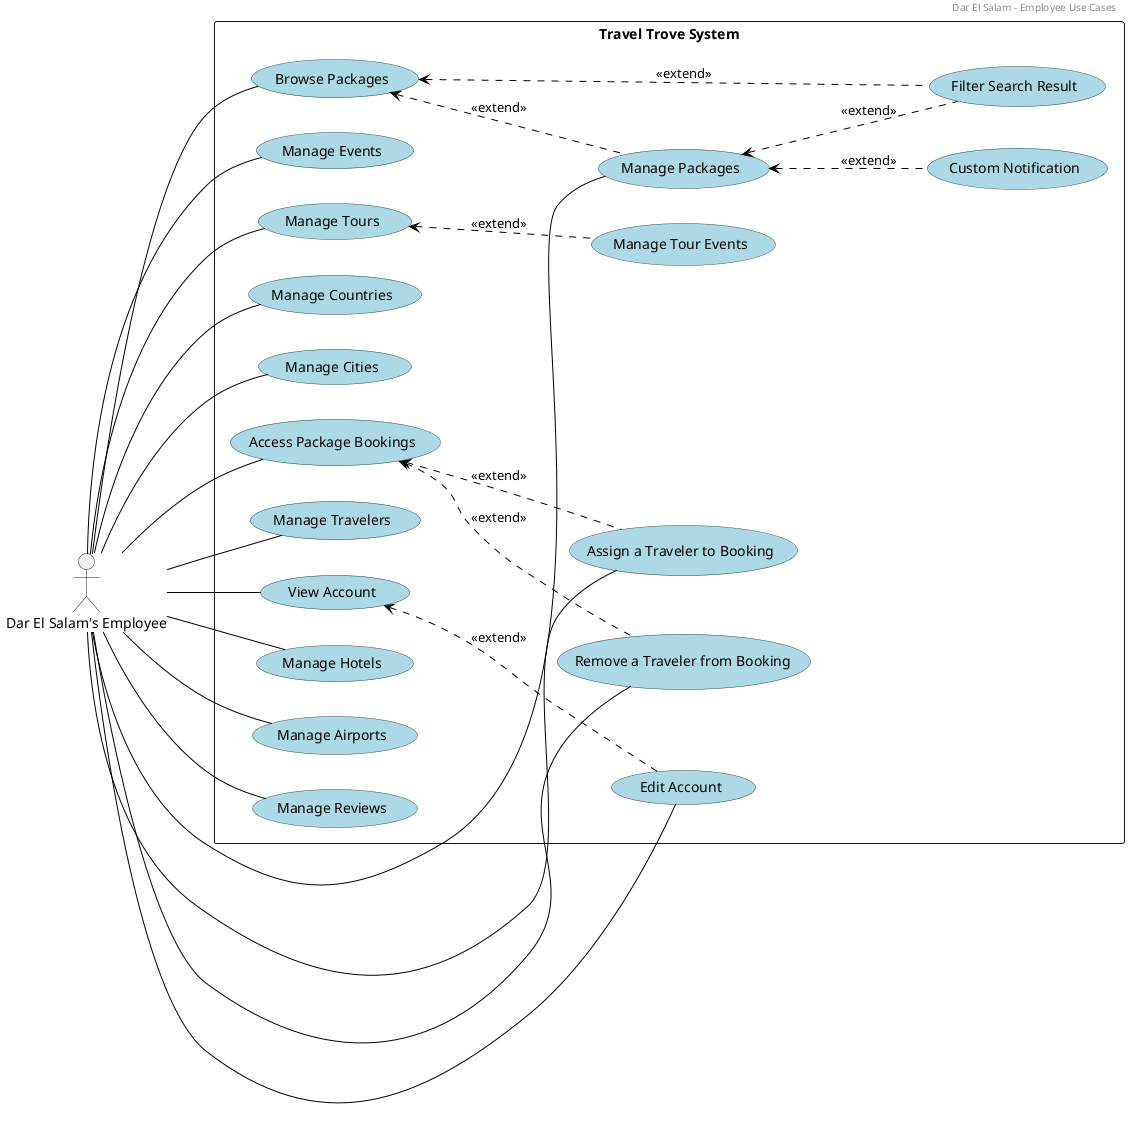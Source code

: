 @startuml
scale 1
left to right direction

header
Dar El Salam - Employee Use Cases
endheader

skinparam usecase {
    BackgroundColor lightblue
    BorderColor DarkSlateGray
    ArrowColor Black
}

actor "Dar El Salam's Employee" as Employee

rectangle "Travel Trove System" {

    ' Package Management
    usecase "Browse Packages"
    usecase "Manage Packages"
    usecase "Filter Search Result"
    usecase "Custom Notification"

    ' Event & Tour Management
    usecase "Manage Events"
    usecase "Manage Tours"
    usecase "Manage Tour Events"

    ' Location Management
    usecase "Manage Countries"
    usecase "Manage Cities"

    ' Booking & Traveler Management
    usecase "Access Package Bookings"
    usecase "Assign a Traveler to Booking"
    usecase "Remove a Traveler from Booking"
    usecase "Manage Travelers"

    ' Account Management
    usecase "View Account"
    usecase "Edit Account"

    ' Infrastructure Management
    usecase "Manage Hotels"
    usecase "Manage Airports"

    ' Review Management
    usecase "Manage Reviews"

}

' Relationships
Employee -- "Browse Packages"
Employee -- "Manage Packages"
"Browse Packages" <.. "Filter Search Result" : <<extend>>
"Browse Packages" <.. "Manage Packages" : <<extend>>
"Manage Packages" <.. "Custom Notification" : <<extend>>
"Manage Packages" <.. "Filter Search Result" : <<extend>>

Employee -- "Manage Events"
Employee -- "Manage Tours"
"Manage Tours" <.. "Manage Tour Events" : <<extend>>

Employee -- "Manage Countries"
Employee -- "Manage Cities"

Employee -- "Access Package Bookings"
Employee -- "Assign a Traveler to Booking"
"Access Package Bookings" <.. "Assign a Traveler to Booking" : <<extend>>
Employee -- "Remove a Traveler from Booking"
"Access Package Bookings" <.. "Remove a Traveler from Booking" : <<extend>>

Employee -- "Manage Travelers"

Employee -- "View Account"
Employee -- "Edit Account"
"View Account" <.. "Edit Account" : <<extend>>

Employee -- "Manage Hotels"
Employee -- "Manage Airports"

Employee -- "Manage Reviews"

@enduml

